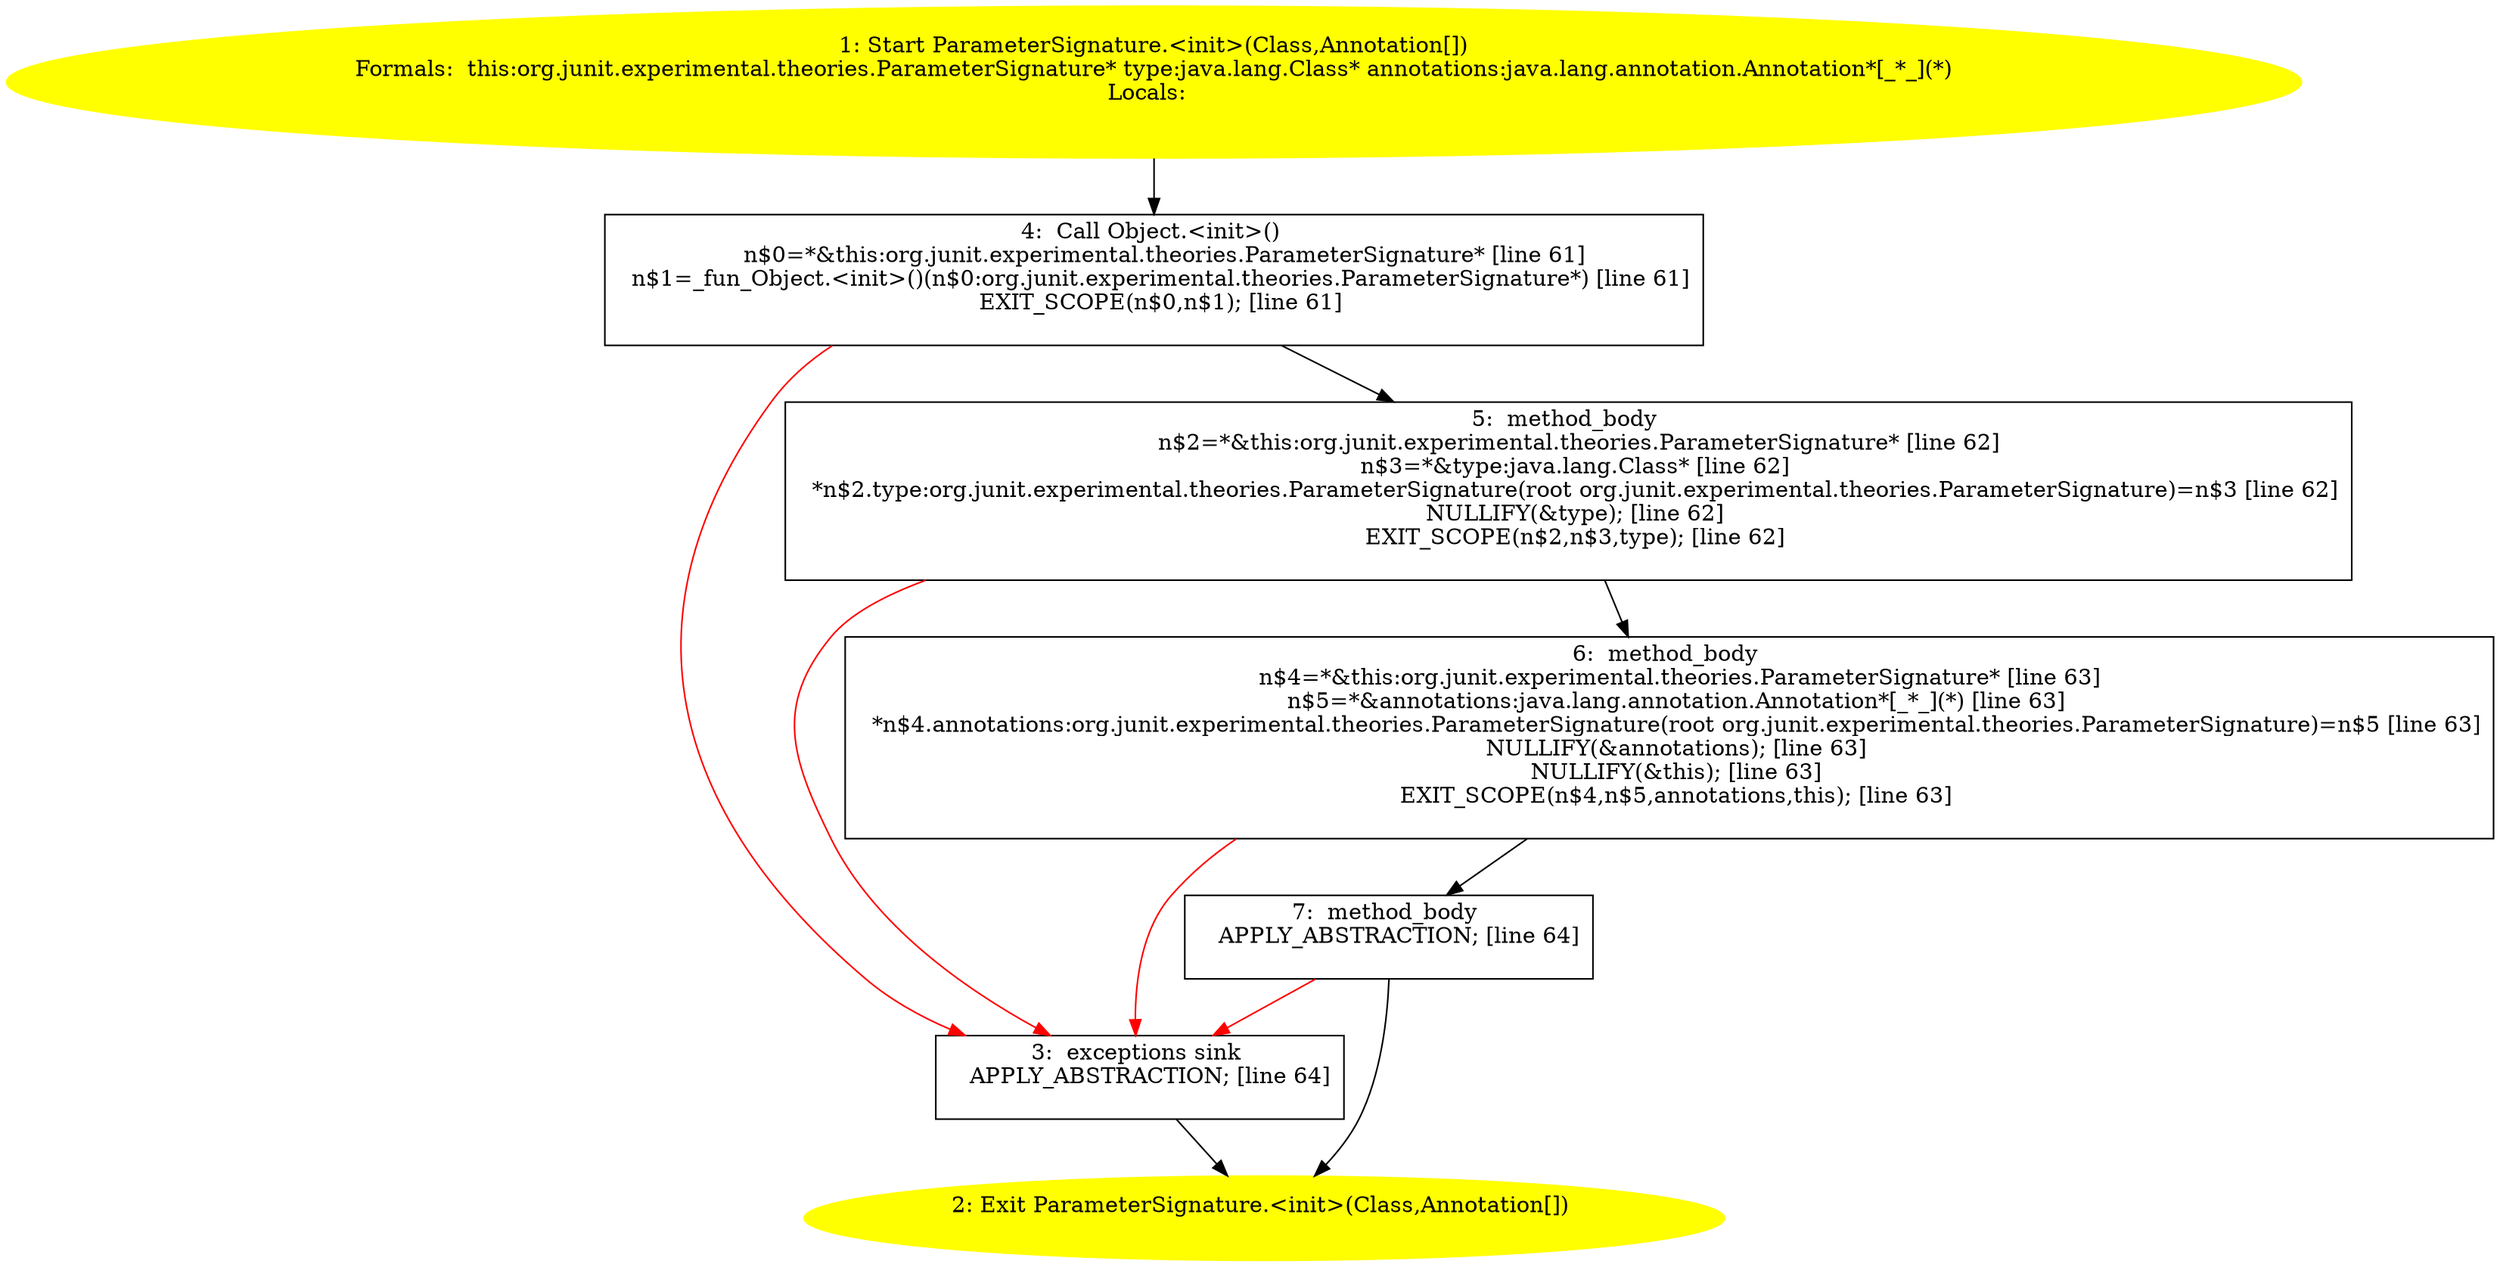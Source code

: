 /* @generated */
digraph cfg {
"org.junit.experimental.theories.ParameterSignature.<init>(java.lang.Class,java.lang.annotation.Annot.c34e32ab63a571dc61d0f3c026b4ec67_1" [label="1: Start ParameterSignature.<init>(Class,Annotation[])\nFormals:  this:org.junit.experimental.theories.ParameterSignature* type:java.lang.Class* annotations:java.lang.annotation.Annotation*[_*_](*)\nLocals:  \n  " color=yellow style=filled]
	

	 "org.junit.experimental.theories.ParameterSignature.<init>(java.lang.Class,java.lang.annotation.Annot.c34e32ab63a571dc61d0f3c026b4ec67_1" -> "org.junit.experimental.theories.ParameterSignature.<init>(java.lang.Class,java.lang.annotation.Annot.c34e32ab63a571dc61d0f3c026b4ec67_4" ;
"org.junit.experimental.theories.ParameterSignature.<init>(java.lang.Class,java.lang.annotation.Annot.c34e32ab63a571dc61d0f3c026b4ec67_2" [label="2: Exit ParameterSignature.<init>(Class,Annotation[]) \n  " color=yellow style=filled]
	

"org.junit.experimental.theories.ParameterSignature.<init>(java.lang.Class,java.lang.annotation.Annot.c34e32ab63a571dc61d0f3c026b4ec67_3" [label="3:  exceptions sink \n   APPLY_ABSTRACTION; [line 64]\n " shape="box"]
	

	 "org.junit.experimental.theories.ParameterSignature.<init>(java.lang.Class,java.lang.annotation.Annot.c34e32ab63a571dc61d0f3c026b4ec67_3" -> "org.junit.experimental.theories.ParameterSignature.<init>(java.lang.Class,java.lang.annotation.Annot.c34e32ab63a571dc61d0f3c026b4ec67_2" ;
"org.junit.experimental.theories.ParameterSignature.<init>(java.lang.Class,java.lang.annotation.Annot.c34e32ab63a571dc61d0f3c026b4ec67_4" [label="4:  Call Object.<init>() \n   n$0=*&this:org.junit.experimental.theories.ParameterSignature* [line 61]\n  n$1=_fun_Object.<init>()(n$0:org.junit.experimental.theories.ParameterSignature*) [line 61]\n  EXIT_SCOPE(n$0,n$1); [line 61]\n " shape="box"]
	

	 "org.junit.experimental.theories.ParameterSignature.<init>(java.lang.Class,java.lang.annotation.Annot.c34e32ab63a571dc61d0f3c026b4ec67_4" -> "org.junit.experimental.theories.ParameterSignature.<init>(java.lang.Class,java.lang.annotation.Annot.c34e32ab63a571dc61d0f3c026b4ec67_5" ;
	 "org.junit.experimental.theories.ParameterSignature.<init>(java.lang.Class,java.lang.annotation.Annot.c34e32ab63a571dc61d0f3c026b4ec67_4" -> "org.junit.experimental.theories.ParameterSignature.<init>(java.lang.Class,java.lang.annotation.Annot.c34e32ab63a571dc61d0f3c026b4ec67_3" [color="red" ];
"org.junit.experimental.theories.ParameterSignature.<init>(java.lang.Class,java.lang.annotation.Annot.c34e32ab63a571dc61d0f3c026b4ec67_5" [label="5:  method_body \n   n$2=*&this:org.junit.experimental.theories.ParameterSignature* [line 62]\n  n$3=*&type:java.lang.Class* [line 62]\n  *n$2.type:org.junit.experimental.theories.ParameterSignature(root org.junit.experimental.theories.ParameterSignature)=n$3 [line 62]\n  NULLIFY(&type); [line 62]\n  EXIT_SCOPE(n$2,n$3,type); [line 62]\n " shape="box"]
	

	 "org.junit.experimental.theories.ParameterSignature.<init>(java.lang.Class,java.lang.annotation.Annot.c34e32ab63a571dc61d0f3c026b4ec67_5" -> "org.junit.experimental.theories.ParameterSignature.<init>(java.lang.Class,java.lang.annotation.Annot.c34e32ab63a571dc61d0f3c026b4ec67_6" ;
	 "org.junit.experimental.theories.ParameterSignature.<init>(java.lang.Class,java.lang.annotation.Annot.c34e32ab63a571dc61d0f3c026b4ec67_5" -> "org.junit.experimental.theories.ParameterSignature.<init>(java.lang.Class,java.lang.annotation.Annot.c34e32ab63a571dc61d0f3c026b4ec67_3" [color="red" ];
"org.junit.experimental.theories.ParameterSignature.<init>(java.lang.Class,java.lang.annotation.Annot.c34e32ab63a571dc61d0f3c026b4ec67_6" [label="6:  method_body \n   n$4=*&this:org.junit.experimental.theories.ParameterSignature* [line 63]\n  n$5=*&annotations:java.lang.annotation.Annotation*[_*_](*) [line 63]\n  *n$4.annotations:org.junit.experimental.theories.ParameterSignature(root org.junit.experimental.theories.ParameterSignature)=n$5 [line 63]\n  NULLIFY(&annotations); [line 63]\n  NULLIFY(&this); [line 63]\n  EXIT_SCOPE(n$4,n$5,annotations,this); [line 63]\n " shape="box"]
	

	 "org.junit.experimental.theories.ParameterSignature.<init>(java.lang.Class,java.lang.annotation.Annot.c34e32ab63a571dc61d0f3c026b4ec67_6" -> "org.junit.experimental.theories.ParameterSignature.<init>(java.lang.Class,java.lang.annotation.Annot.c34e32ab63a571dc61d0f3c026b4ec67_7" ;
	 "org.junit.experimental.theories.ParameterSignature.<init>(java.lang.Class,java.lang.annotation.Annot.c34e32ab63a571dc61d0f3c026b4ec67_6" -> "org.junit.experimental.theories.ParameterSignature.<init>(java.lang.Class,java.lang.annotation.Annot.c34e32ab63a571dc61d0f3c026b4ec67_3" [color="red" ];
"org.junit.experimental.theories.ParameterSignature.<init>(java.lang.Class,java.lang.annotation.Annot.c34e32ab63a571dc61d0f3c026b4ec67_7" [label="7:  method_body \n   APPLY_ABSTRACTION; [line 64]\n " shape="box"]
	

	 "org.junit.experimental.theories.ParameterSignature.<init>(java.lang.Class,java.lang.annotation.Annot.c34e32ab63a571dc61d0f3c026b4ec67_7" -> "org.junit.experimental.theories.ParameterSignature.<init>(java.lang.Class,java.lang.annotation.Annot.c34e32ab63a571dc61d0f3c026b4ec67_2" ;
	 "org.junit.experimental.theories.ParameterSignature.<init>(java.lang.Class,java.lang.annotation.Annot.c34e32ab63a571dc61d0f3c026b4ec67_7" -> "org.junit.experimental.theories.ParameterSignature.<init>(java.lang.Class,java.lang.annotation.Annot.c34e32ab63a571dc61d0f3c026b4ec67_3" [color="red" ];
}
